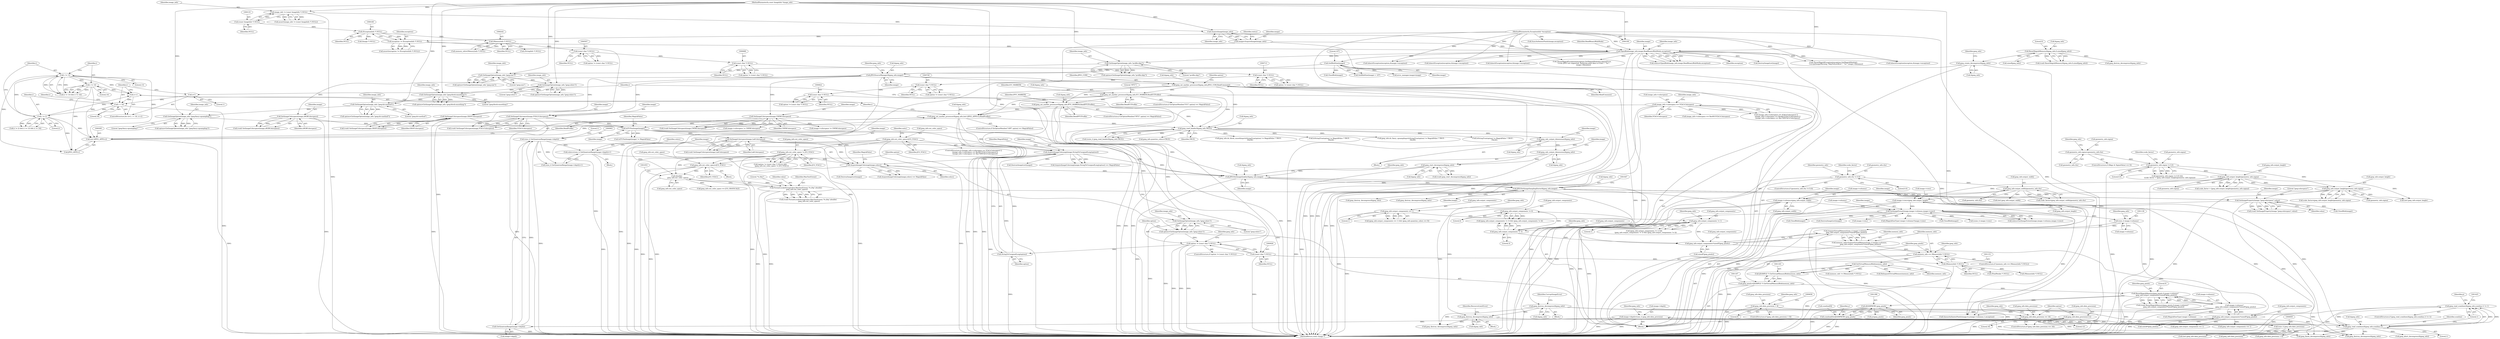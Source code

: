 digraph "0_ImageMagick_1737ac82b335e53376382c07b9a500d73dd2aa11@API" {
"1001416" [label="(Call,jpeg_read_scanlines(&jpeg_info,scanline,1) != 1)"];
"1001417" [label="(Call,jpeg_read_scanlines(&jpeg_info,scanline,1))"];
"1001154" [label="(Call,jpeg_destroy_decompress(&jpeg_info))"];
"1001126" [label="(Call,jpeg_destroy_decompress(&jpeg_info))"];
"1001042" [label="(Call,JPEGSetImageSamplingFactor(&jpeg_info,image))"];
"1001038" [label="(Call,JPEGSetImageQuality(&jpeg_info,image))"];
"1000837" [label="(Call,jpeg_start_decompress(&jpeg_info))"];
"1000609" [label="(Call,jpeg_calc_output_dimensions(&jpeg_info))"];
"1000537" [label="(Call,jpeg_calc_output_dimensions(&jpeg_info))"];
"1000394" [label="(Call,jpeg_read_header(&jpeg_info,TRUE))"];
"1000338" [label="(Call,jpeg_set_marker_processor(&jpeg_info,ICC_MARKER,ReadICCProfile))"];
"1000322" [label="(Call,jpeg_set_marker_processor(&jpeg_info,JPEG_COM,ReadComment))"];
"1000318" [label="(Call,JPEGSourceManager(&jpeg_info,image))"];
"1000315" [label="(Call,jpeg_create_decompress(&jpeg_info))"];
"1000216" [label="(Call,ResetMagickMemory(&jpeg_info,0,sizeof(jpeg_info)))"];
"1000200" [label="(Call,GetBlobSize(image))"];
"1000180" [label="(Call,OpenBlob(image_info,image,ReadBinaryBlobMode,exception))"];
"1000176" [label="(Call,AcquireImage(image_info))"];
"1000130" [label="(Call,image_info != (const ImageInfo *) NULL)"];
"1000109" [label="(MethodParameterIn,const ImageInfo *image_info)"];
"1000132" [label="(Call,(const ImageInfo *) NULL)"];
"1000174" [label="(Call,image=AcquireImage(image_info))"];
"1000157" [label="(Call,exception != (ExceptionInfo *) NULL)"];
"1000110" [label="(MethodParameterIn,ExceptionInfo *exception)"];
"1000159" [label="(Call,(ExceptionInfo *) NULL)"];
"1000349" [label="(Call,jpeg_set_marker_processor(&jpeg_info,IPTC_MARKER,ReadIPTCProfile))"];
"1000381" [label="(Call,jpeg_set_marker_processor(&jpeg_info,(int) (JPEG_APP0+i),ReadProfile))"];
"1000384" [label="(Call,(int) (JPEG_APP0+i))"];
"1000369" [label="(Call,i != 13)"];
"1000365" [label="(Call,i != 2)"];
"1000358" [label="(Call,i < 16)"];
"1000355" [label="(Call,i=1)"];
"1000361" [label="(Call,i++)"];
"1000372" [label="(Call,i != 14)"];
"1000971" [label="(Call,AcquireImageColormap(image,colors))"];
"1000903" [label="(Call,IsITUFaxImage(image))"];
"1000873" [label="(Call,SetImageColorspace(image,sRGBColorspace))"];
"1000889" [label="(Call,SetImageColorspace(image,YCbCrColorspace))"];
"1000400" [label="(Call,image_info->colorspace == YCbCrColorspace)"];
"1000897" [label="(Call,SetImageColorspace(image,CMYKColorspace))"];
"1000881" [label="(Call,SetImageColorspace(image,GRAYColorspace))"];
"1000909" [label="(Call,SetImageColorspace(image,LabColorspace))"];
"1000930" [label="(Call,AcquireImageColormap(image,StringToUnsignedLong(option)))"];
"1000932" [label="(Call,StringToUnsignedLong(option))"];
"1000923" [label="(Call,option != (const char *) NULL)"];
"1000917" [label="(Call,option=GetImageOption(image_info,\"jpeg:colors\"))"];
"1000919" [label="(Call,GetImageOption(image_info,\"jpeg:colors\"))"];
"1000815" [label="(Call,GetImageOption(image_info,\"jpeg:fancy-upsampling\"))"];
"1000733" [label="(Call,GetImageOption(image_info,\"jpeg:dct-method\"))"];
"1000706" [label="(Call,GetImageOption(image_info,\"jpeg:block-smoothing\"))"];
"1000681" [label="(Call,GetImageOption(image_info,\"jpeg:colors\"))"];
"1000499" [label="(Call,GetImageOption(image_info,\"jpeg:size\"))"];
"1000329" [label="(Call,GetImageOption(image_info,\"profile:skip\"))"];
"1000925" [label="(Call,(const char *) NULL)"];
"1000821" [label="(Call,(const char *) NULL)"];
"1000739" [label="(Call,(const char *) NULL)"];
"1000712" [label="(Call,(const char *) NULL)"];
"1000687" [label="(Call,(const char *) NULL)"];
"1000506" [label="(Call,(const char *) NULL)"];
"1000241" [label="(Call,(MemoryInfo *) NULL)"];
"1000959" [label="(Call,colors=(size_t) GetQuantumRange(image->depth)+1)"];
"1000962" [label="(Call,(size_t) GetQuantumRange(image->depth))"];
"1000964" [label="(Call,GetQuantumRange(image->depth))"];
"1000854" [label="(Call,image->depth=(size_t) jpeg_info.data_precision)"];
"1000858" [label="(Call,(size_t) jpeg_info.data_precision)"];
"1000674" [label="(Call,jpeg_info.data_precision=12)"];
"1000669" [label="(Call,jpeg_info.data_precision == 16)"];
"1000652" [label="(Call,jpeg_info.data_precision > 8)"];
"1001391" [label="(Call,scanline[0]=(JSAMPROW) jpeg_pixels)"];
"1001395" [label="(Call,(JSAMPROW) jpeg_pixels)"];
"1001168" [label="(Call,ResetMagickMemory(jpeg_pixels,0,image->columns* \n    jpeg_info.output_components*sizeof(*jpeg_pixels)))"];
"1001160" [label="(Call,jpeg_pixels=(JSAMPLE *) GetVirtualMemoryBlob(memory_info))"];
"1001162" [label="(Call,(JSAMPLE *) GetVirtualMemoryBlob(memory_info))"];
"1001164" [label="(Call,GetVirtualMemoryBlob(memory_info))"];
"1001148" [label="(Call,memory_info == (MemoryInfo *) NULL)"];
"1001132" [label="(Call,memory_info=AcquireVirtualMemory((size_t) image->columns,\n    jpeg_info.output_components*sizeof(*jpeg_pixels)))"];
"1001134" [label="(Call,AcquireVirtualMemory((size_t) image->columns,\n    jpeg_info.output_components*sizeof(*jpeg_pixels)))"];
"1001135" [label="(Call,(size_t) image->columns)"];
"1001082" [label="(Call,SetImageExtent(image,image->columns,image->rows))"];
"1001059" [label="(Call,SetImageProperty(image,\"jpeg:colorspace\",value))"];
"1001048" [label="(Call,FormatLocaleString(value,MaxTextExtent,\"%.20g\",(double)\n    jpeg_info.out_color_space))"];
"1001052" [label="(Call,(double)\n    jpeg_info.out_color_space)"];
"1000416" [label="(Call,jpeg_info.out_color_space=JCS_YCbCr)"];
"1000509" [label="(Call,jpeg_info.out_color_space != JCS_YCbCr)"];
"1000912" [label="(Call,jpeg_info.out_color_space=JCS_YCbCr)"];
"1000840" [label="(Call,image->columns=jpeg_info.output_width)"];
"1000565" [label="(Call,jpeg_info.output_width/geometry_info.rho)"];
"1000558" [label="(Call,geometry_info.rho != 0.0)"];
"1000847" [label="(Call,image->rows=jpeg_info.output_height)"];
"1000590" [label="(Call,jpeg_info.output_height/geometry_info.sigma)"];
"1000581" [label="(Call,jpeg_info.output_height/geometry_info.sigma)"];
"1000574" [label="(Call,geometry_info.sigma != 0.0)"];
"1000530" [label="(Call,geometry_info.sigma=geometry_info.rho)"];
"1001140" [label="(Call,jpeg_info.output_components*sizeof(*jpeg_pixels))"];
"1001120" [label="(Call,jpeg_info.output_components != 4)"];
"1001115" [label="(Call,jpeg_info.output_components != 3)"];
"1001109" [label="(Call,jpeg_info.output_components != 1)"];
"1000947" [label="(Call,jpeg_info.output_components == 1)"];
"1001150" [label="(Call,(MemoryInfo *) NULL)"];
"1001171" [label="(Call,image->columns* \n    jpeg_info.output_components*sizeof(*jpeg_pixels))"];
"1001175" [label="(Call,jpeg_info.output_components*sizeof(*jpeg_pixels))"];
"1000919" [label="(Call,GetImageOption(image_info,\"jpeg:colors\"))"];
"1000257" [label="(Call,jpeg_destroy_decompress(&jpeg_info))"];
"1000422" [label="(Identifier,units)"];
"1000610" [label="(Call,&jpeg_info)"];
"1000373" [label="(Identifier,i)"];
"1001144" [label="(Call,sizeof(*jpeg_pixels))"];
"1001130" [label="(Identifier,CorruptImageError)"];
"1001120" [label="(Call,jpeg_info.output_components != 4)"];
"1001436" [label="(Call,p=jpeg_pixels)"];
"1000219" [label="(Literal,0)"];
"1000858" [label="(Call,(size_t) jpeg_info.data_precision)"];
"1000404" [label="(Identifier,YCbCrColorspace)"];
"1000905" [label="(Identifier,MagickFalse)"];
"1001175" [label="(Call,jpeg_info.output_components*sizeof(*jpeg_pixels))"];
"1000873" [label="(Call,SetImageColorspace(image,sRGBColorspace))"];
"1000328" [label="(Identifier,option)"];
"1000887" [label="(Call,(void) SetImageColorspace(image,YCbCrColorspace))"];
"1001095" [label="(Call,jpeg_destroy_decompress(&jpeg_info))"];
"1001426" [label="(Call,ThrowMagickException(exception,GetMagickModule(),\n          CorruptImageWarning,\"SkipToSyncByte\",\"`%s'\",image->filename))"];
"1001057" [label="(Call,(void) SetImageProperty(image,\"jpeg:colorspace\",value))"];
"1001133" [label="(Identifier,memory_info)"];
"1000325" [label="(Identifier,JPEG_COM)"];
"1000734" [label="(Identifier,image_info)"];
"1000321" [label="(Identifier,image)"];
"1000923" [label="(Call,option != (const char *) NULL)"];
"1000971" [label="(Call,AcquireImageColormap(image,colors))"];
"1000401" [label="(Call,image_info->colorspace)"];
"1001179" [label="(Call,sizeof(*jpeg_pixels))"];
"1000371" [label="(Literal,13)"];
"1000331" [label="(Literal,\"profile:skip\")"];
"1000816" [label="(Identifier,image_info)"];
"1000200" [label="(Call,GetBlobSize(image))"];
"1000375" [label="(ControlStructure,if (IsOptionMember(\"APP\",option) == MagickFalse))"];
"1000707" [label="(Identifier,image_info)"];
"1000917" [label="(Call,option=GetImageOption(image_info,\"jpeg:colors\"))"];
"1000925" [label="(Call,(const char *) NULL)"];
"1001892" [label="(Call,CloseBlob(image))"];
"1001391" [label="(Call,scanline[0]=(JSAMPROW) jpeg_pixels)"];
"1000361" [label="(Call,i++)"];
"1000910" [label="(Identifier,image)"];
"1000731" [label="(Call,option=GetImageOption(image_info,\"jpeg:dct-method\"))"];
"1000889" [label="(Call,SetImageColorspace(image,YCbCrColorspace))"];
"1001028" [label="(Call,(int) jpeg_info.output_width)"];
"1000497" [label="(Call,option=GetImageOption(image_info,\"jpeg:size\"))"];
"1000973" [label="(Identifier,colors)"];
"1000330" [label="(Identifier,image_info)"];
"1001191" [label="(Call,memory_info != (MemoryInfo *) NULL)"];
"1000710" [label="(Call,option != (const char *) NULL)"];
"1000130" [label="(Call,image_info != (const ImageInfo *) NULL)"];
"1000360" [label="(Literal,16)"];
"1000111" [label="(Block,)"];
"1000110" [label="(MethodParameterIn,ExceptionInfo *exception)"];
"1001150" [label="(Call,(MemoryInfo *) NULL)"];
"1000359" [label="(Identifier,i)"];
"1000875" [label="(Identifier,sRGBColorspace)"];
"1000656" [label="(Literal,8)"];
"1001122" [label="(Identifier,jpeg_info)"];
"1001048" [label="(Call,FormatLocaleString(value,MaxTextExtent,\"%.20g\",(double)\n    jpeg_info.out_color_space))"];
"1000368" [label="(Call,(i != 13) && (i != 14))"];
"1000134" [label="(Identifier,NULL)"];
"1000932" [label="(Call,StringToUnsignedLong(option))"];
"1000420" [label="(Identifier,JCS_YCbCr)"];
"1000815" [label="(Call,GetImageOption(image_info,\"jpeg:fancy-upsampling\"))"];
"1001148" [label="(Call,memory_info == (MemoryInfo *) NULL)"];
"1000158" [label="(Identifier,exception)"];
"1001042" [label="(Call,JPEGSetImageSamplingFactor(&jpeg_info,image))"];
"1000680" [label="(Identifier,option)"];
"1000324" [label="(Identifier,jpeg_info)"];
"1000364" [label="(Call,(i != 2) && (i != 13) && (i != 14))"];
"1000327" [label="(Call,option=GetImageOption(image_info,\"profile:skip\"))"];
"1001084" [label="(Call,image->columns)"];
"1000913" [label="(Call,jpeg_info.out_color_space)"];
"1001141" [label="(Call,jpeg_info.output_components)"];
"1000960" [label="(Identifier,colors)"];
"1001059" [label="(Call,SetImageProperty(image,\"jpeg:colorspace\",value))"];
"1000739" [label="(Call,(const char *) NULL)"];
"1000332" [label="(ControlStructure,if (IsOptionMember(\"ICC\",option) == MagickFalse))"];
"1000504" [label="(Call,option != (const char *) NULL)"];
"1000824" [label="(Call,jpeg_info.do_fancy_upsampling=IsStringTrue(option) != MagickFalse ? TRUE :\n      FALSE)"];
"1000214" [label="(Call,(void) ResetMagickMemory(&jpeg_info,0,sizeof(jpeg_info)))"];
"1000951" [label="(Literal,1)"];
"1001039" [label="(Call,&jpeg_info)"];
"1000676" [label="(Identifier,jpeg_info)"];
"1001482" [label="(Call,jpeg_info.output_components == 1)"];
"1000566" [label="(Call,jpeg_info.output_width)"];
"1000668" [label="(ControlStructure,if (jpeg_info.data_precision == 16))"];
"1001044" [label="(Identifier,jpeg_info)"];
"1001149" [label="(Identifier,memory_info)"];
"1000534" [label="(Call,geometry_info.rho)"];
"1001669" [label="(Call,jpeg_info.output_components == 1)"];
"1000687" [label="(Call,(const char *) NULL)"];
"1000594" [label="(Call,geometry_info.sigma)"];
"1000564" [label="(Identifier,scale_factor)"];
"1000326" [label="(Identifier,ReadComment)"];
"1000714" [label="(Identifier,NULL)"];
"1000530" [label="(Call,geometry_info.sigma=geometry_info.rho)"];
"1001418" [label="(Call,&jpeg_info)"];
"1000381" [label="(Call,jpeg_set_marker_processor(&jpeg_info,(int) (JPEG_APP0+i),ReadProfile))"];
"1001137" [label="(Call,image->columns)"];
"1000855" [label="(Call,image->depth)"];
"1001453" [label="(Call,(PixelPacket *) NULL)"];
"1001161" [label="(Identifier,jpeg_pixels)"];
"1001437" [label="(Identifier,p)"];
"1000904" [label="(Identifier,image)"];
"1000976" [label="(Call,InheritException(exception,&image->exception))"];
"1000578" [label="(Literal,0.0)"];
"1000946" [label="(Call,(jpeg_info.output_components == 1) && (jpeg_info.quantize_colors == 0))"];
"1000537" [label="(Call,jpeg_calc_output_dimensions(&jpeg_info))"];
"1000395" [label="(Call,&jpeg_info)"];
"1001046" [label="(Call,(void) FormatLocaleString(value,MaxTextExtent,\"%.20g\",(double)\n    jpeg_info.out_color_space))"];
"1000685" [label="(Call,option != (const char *) NULL)"];
"1001245" [label="(Call,jpeg_info.out_color_space == JCS_GRAYSCALE)"];
"1000983" [label="(Call,DestroyImageList(image))"];
"1000503" [label="(Call,(option != (const char *) NULL) &&\n      (jpeg_info.out_color_space != JCS_YCbCr))"];
"1000319" [label="(Call,&jpeg_info)"];
"1000177" [label="(Identifier,image_info)"];
"1000911" [label="(Identifier,LabColorspace)"];
"1000513" [label="(Identifier,JCS_YCbCr)"];
"1001105" [label="(Call,DestroyImageList(image))"];
"1000653" [label="(Call,jpeg_info.data_precision)"];
"1000837" [label="(Call,jpeg_start_decompress(&jpeg_info))"];
"1001060" [label="(Identifier,image)"];
"1000161" [label="(Identifier,NULL)"];
"1000406" [label="(Call,image_info->colorspace == Rec601YCbCrColorspace)"];
"1000216" [label="(Call,ResetMagickMemory(&jpeg_info,0,sizeof(jpeg_info)))"];
"1000575" [label="(Call,geometry_info.sigma)"];
"1000918" [label="(Identifier,option)"];
"1000848" [label="(Call,image->rows)"];
"1001087" [label="(Call,image->rows)"];
"1001051" [label="(Literal,\"%.20g\")"];
"1001397" [label="(Identifier,jpeg_pixels)"];
"1001462" [label="(Call,jpeg_info.data_precision > 8)"];
"1000400" [label="(Call,image_info->colorspace == YCbCrColorspace)"];
"1000365" [label="(Call,i != 2)"];
"1000682" [label="(Identifier,image_info)"];
"1001134" [label="(Call,AcquireVirtualMemory((size_t) image->columns,\n    jpeg_info.output_components*sizeof(*jpeg_pixels)))"];
"1000558" [label="(Call,geometry_info.rho != 0.0)"];
"1000854" [label="(Call,image->depth=(size_t) jpeg_info.data_precision)"];
"1000835" [label="(Call,(void) jpeg_start_decompress(&jpeg_info))"];
"1000849" [label="(Identifier,image)"];
"1001897" [label="(MethodReturn,static Image *)"];
"1001888" [label="(Call,RelinquishVirtualMemory(memory_info))"];
"1001147" [label="(ControlStructure,if (memory_info == (MemoryInfo *) NULL))"];
"1001114" [label="(Call,(jpeg_info.output_components != 3) && (jpeg_info.output_components != 4))"];
"1001193" [label="(Call,(MemoryInfo *) NULL)"];
"1001209" [label="(Call,(MagickSizeType) image->columns*image->rows)"];
"1001152" [label="(Identifier,NULL)"];
"1001117" [label="(Identifier,jpeg_info)"];
"1000949" [label="(Identifier,jpeg_info)"];
"1000574" [label="(Call,geometry_info.sigma != 0.0)"];
"1000538" [label="(Call,&jpeg_info)"];
"1000902" [label="(Call,IsITUFaxImage(image) != MagickFalse)"];
"1001210" [label="(Call,(MagickSizeType) image->columns)"];
"1000183" [label="(Identifier,ReadBinaryBlobMode)"];
"1000131" [label="(Identifier,image_info)"];
"1000841" [label="(Call,image->columns)"];
"1000931" [label="(Identifier,image)"];
"1001205" [label="(Call,CloseBlob(image))"];
"1000329" [label="(Call,GetImageOption(image_info,\"profile:skip\"))"];
"1001041" [label="(Identifier,image)"];
"1001857" [label="(Call,jpeg_abort_decompress(&jpeg_info))"];
"1000174" [label="(Call,image=AcquireImage(image_info))"];
"1000524" [label="(ControlStructure,if ((flags & SigmaValue) == 0))"];
"1000342" [label="(Identifier,ReadICCProfile)"];
"1000569" [label="(Call,geometry_info.rho)"];
"1000972" [label="(Identifier,image)"];
"1000881" [label="(Call,SetImageColorspace(image,GRAYColorspace))"];
"1001880" [label="(Call,jpeg_finish_decompress(&jpeg_info))"];
"1000559" [label="(Call,geometry_info.rho)"];
"1000903" [label="(Call,IsITUFaxImage(image))"];
"1000500" [label="(Identifier,image_info)"];
"1001169" [label="(Identifier,jpeg_pixels)"];
"1000970" [label="(Call,AcquireImageColormap(image,colors) == MagickFalse)"];
"1000871" [label="(Call,(void) SetImageColorspace(image,sRGBColorspace))"];
"1000353" [label="(Identifier,ReadIPTCProfile)"];
"1000508" [label="(Identifier,NULL)"];
"1000506" [label="(Call,(const char *) NULL)"];
"1000322" [label="(Call,jpeg_set_marker_processor(&jpeg_info,JPEG_COM,ReadComment))"];
"1001043" [label="(Call,&jpeg_info)"];
"1000350" [label="(Call,&jpeg_info)"];
"1000921" [label="(Literal,\"jpeg:colors\")"];
"1001082" [label="(Call,SetImageExtent(image,image->columns,image->rows))"];
"1000399" [label="(Call,(image_info->colorspace == YCbCrColorspace) ||\n      (image_info->colorspace == Rec601YCbCrColorspace) ||\n      (image_info->colorspace == Rec709YCbCrColorspace))"];
"1000957" [label="(Block,)"];
"1000357" [label="(Literal,1)"];
"1001109" [label="(Call,jpeg_info.output_components != 1)"];
"1000615" [label="(Identifier,image)"];
"1000899" [label="(Identifier,CMYKColorspace)"];
"1000182" [label="(Identifier,image)"];
"1000509" [label="(Call,jpeg_info.out_color_space != JCS_YCbCr)"];
"1000943" [label="(Call,DestroyImageList(image))"];
"1000243" [label="(Identifier,NULL)"];
"1000349" [label="(Call,jpeg_set_marker_processor(&jpeg_info,IPTC_MARKER,ReadIPTCProfile))"];
"1000220" [label="(Call,sizeof(jpeg_info))"];
"1000741" [label="(Identifier,NULL)"];
"1000362" [label="(Identifier,i)"];
"1000965" [label="(Call,image->depth)"];
"1001098" [label="(Call,InheritException(exception,&image->exception))"];
"1000386" [label="(Call,JPEG_APP0+i)"];
"1000817" [label="(Literal,\"jpeg:fancy-upsampling\")"];
"1000156" [label="(Call,assert(exception != (ExceptionInfo *) NULL))"];
"1000591" [label="(Call,jpeg_info.output_height)"];
"1000265" [label="(Call,(StringInfo *) NULL)"];
"1000514" [label="(Block,)"];
"1000241" [label="(Call,(MemoryInfo *) NULL)"];
"1000195" [label="(Call,(Image *) NULL)"];
"1000585" [label="(Call,geometry_info.sigma)"];
"1000510" [label="(Call,jpeg_info.out_color_space)"];
"1000924" [label="(Identifier,option)"];
"1001420" [label="(Identifier,scanline)"];
"1001140" [label="(Call,jpeg_info.output_components*sizeof(*jpeg_pixels))"];
"1000897" [label="(Call,SetImageColorspace(image,CMYKColorspace))"];
"1000683" [label="(Literal,\"jpeg:colors\")"];
"1001166" [label="(Call,(void) ResetMagickMemory(jpeg_pixels,0,image->columns* \n    jpeg_info.output_components*sizeof(*jpeg_pixels)))"];
"1001421" [label="(Literal,1)"];
"1000323" [label="(Call,&jpeg_info)"];
"1001113" [label="(Literal,1)"];
"1000719" [label="(Call,IsStringTrue(option) != MagickFalse ? TRUE :\n      FALSE)"];
"1000712" [label="(Call,(const char *) NULL)"];
"1001135" [label="(Call,(size_t) image->columns)"];
"1000542" [label="(Identifier,image)"];
"1001052" [label="(Call,(double)\n    jpeg_info.out_color_space)"];
"1001049" [label="(Identifier,value)"];
"1000964" [label="(Call,GetQuantumRange(image->depth))"];
"1001155" [label="(Call,&jpeg_info)"];
"1000588" [label="(Call,scale_factor=jpeg_info.output_height/geometry_info.sigma)"];
"1000959" [label="(Call,colors=(size_t) GetQuantumRange(image->depth)+1)"];
"1000192" [label="(Call,DestroyImageList(image))"];
"1000343" [label="(ControlStructure,if (IsOptionMember(\"IPTC\",option) == MagickFalse))"];
"1001717" [label="(Call,image->colorspace != CMYKColorspace)"];
"1000175" [label="(Identifier,image)"];
"1001422" [label="(Literal,1)"];
"1001108" [label="(Call,(jpeg_info.output_components != 1) &&\n      (jpeg_info.output_components != 3) && (jpeg_info.output_components != 4))"];
"1000891" [label="(Identifier,YCbCrColorspace)"];
"1001062" [label="(Identifier,value)"];
"1000936" [label="(Call,InheritException(exception,&image->exception))"];
"1000813" [label="(Call,option=GetImageOption(image_info,\"jpeg:fancy-upsampling\"))"];
"1000372" [label="(Call,i != 14)"];
"1000531" [label="(Call,geometry_info.sigma)"];
"1001115" [label="(Call,jpeg_info.output_components != 3)"];
"1000934" [label="(Identifier,MagickFalse)"];
"1000856" [label="(Identifier,image)"];
"1001050" [label="(Identifier,MaxTextExtent)"];
"1001045" [label="(Identifier,image)"];
"1000354" [label="(ControlStructure,for (i=1; i < 16; i++))"];
"1000539" [label="(Identifier,jpeg_info)"];
"1000706" [label="(Call,GetImageOption(image_info,\"jpeg:block-smoothing\"))"];
"1000563" [label="(Call,scale_factor=jpeg_info.output_width/geometry_info.rho)"];
"1001883" [label="(Call,jpeg_destroy_decompress(&jpeg_info))"];
"1000338" [label="(Call,jpeg_set_marker_processor(&jpeg_info,ICC_MARKER,ReadICCProfile))"];
"1001176" [label="(Call,jpeg_info.output_components)"];
"1000358" [label="(Call,i < 16)"];
"1000689" [label="(Identifier,NULL)"];
"1000408" [label="(Identifier,image_info)"];
"1000394" [label="(Call,jpeg_read_header(&jpeg_info,TRUE))"];
"1000865" [label="(Identifier,jpeg_info)"];
"1000912" [label="(Call,jpeg_info.out_color_space=JCS_YCbCr)"];
"1000916" [label="(Identifier,JCS_YCbCr)"];
"1001119" [label="(Literal,3)"];
"1000582" [label="(Call,jpeg_info.output_height)"];
"1000392" [label="(Call,(ssize_t) jpeg_read_header(&jpeg_info,TRUE))"];
"1001164" [label="(Call,GetVirtualMemoryBlob(memory_info))"];
"1001061" [label="(Literal,\"jpeg:colorspace\")"];
"1000278" [label="(Call,CloseBlob(image))"];
"1001126" [label="(Call,jpeg_destroy_decompress(&jpeg_info))"];
"1000674" [label="(Call,jpeg_info.data_precision=12)"];
"1000562" [label="(Literal,0.0)"];
"1000691" [label="(Call,jpeg_info.quantize_colors=TRUE)"];
"1000374" [label="(Literal,14)"];
"1000316" [label="(Call,&jpeg_info)"];
"1000576" [label="(Identifier,geometry_info)"];
"1000416" [label="(Call,jpeg_info.out_color_space=JCS_YCbCr)"];
"1000968" [label="(Literal,1)"];
"1000565" [label="(Call,jpeg_info.output_width/geometry_info.rho)"];
"1001156" [label="(Identifier,jpeg_info)"];
"1001158" [label="(Identifier,ResourceLimitError)"];
"1000879" [label="(Call,(void) SetImageColorspace(image,GRAYColorspace))"];
"1000501" [label="(Literal,\"jpeg:size\")"];
"1001116" [label="(Call,jpeg_info.output_components)"];
"1001154" [label="(Call,jpeg_destroy_decompress(&jpeg_info))"];
"1000159" [label="(Call,(ExceptionInfo *) NULL)"];
"1000895" [label="(Call,(void) SetImageColorspace(image,CMYKColorspace))"];
"1000927" [label="(Identifier,NULL)"];
"1000397" [label="(Identifier,TRUE)"];
"1000580" [label="(Identifier,scale_factor)"];
"1000651" [label="(ControlStructure,if (jpeg_info.data_precision > 8))"];
"1000199" [label="(Call,GetBlobSize(image) < 107)"];
"1001392" [label="(Call,scanline[0])"];
"1001110" [label="(Call,jpeg_info.output_components)"];
"1000366" [label="(Identifier,i)"];
"1000315" [label="(Call,jpeg_create_decompress(&jpeg_info))"];
"1000930" [label="(Call,AcquireImageColormap(image,StringToUnsignedLong(option)))"];
"1000681" [label="(Call,GetImageOption(image_info,\"jpeg:colors\"))"];
"1000652" [label="(Call,jpeg_info.data_precision > 8)"];
"1000671" [label="(Identifier,jpeg_info)"];
"1000609" [label="(Call,jpeg_calc_output_dimensions(&jpeg_info))"];
"1000920" [label="(Identifier,image_info)"];
"1000909" [label="(Call,SetImageColorspace(image,LabColorspace))"];
"1000346" [label="(Literal,\"IPTC\")"];
"1001171" [label="(Call,image->columns* \n    jpeg_info.output_components*sizeof(*jpeg_pixels))"];
"1000217" [label="(Call,&jpeg_info)"];
"1000178" [label="(Call,status=OpenBlob(image_info,image,ReadBinaryBlobMode,exception))"];
"1001416" [label="(Call,jpeg_read_scanlines(&jpeg_info,scanline,1) != 1)"];
"1000573" [label="(Call,(geometry_info.sigma != 0.0) &&\n          (scale_factor > (jpeg_info.output_height/geometry_info.sigma)))"];
"1000678" [label="(Literal,12)"];
"1000948" [label="(Call,jpeg_info.output_components)"];
"1000179" [label="(Identifier,status)"];
"1000176" [label="(Call,AcquireImage(image_info))"];
"1000132" [label="(Call,(const ImageInfo *) NULL)"];
"1000821" [label="(Call,(const char *) NULL)"];
"1000669" [label="(Call,jpeg_info.data_precision == 16)"];
"1000356" [label="(Identifier,i)"];
"1000906" [label="(Block,)"];
"1000675" [label="(Call,jpeg_info.data_precision)"];
"1000581" [label="(Call,jpeg_info.output_height/geometry_info.sigma)"];
"1000352" [label="(Identifier,IPTC_MARKER)"];
"1001404" [label="(Call,(ssize_t) image->rows)"];
"1000922" [label="(ControlStructure,if (option != (const char *) NULL))"];
"1000819" [label="(Call,option != (const char *) NULL)"];
"1000929" [label="(Call,AcquireImageColormap(image,StringToUnsignedLong(option)) == MagickFalse)"];
"1001124" [label="(Literal,4)"];
"1001170" [label="(Literal,0)"];
"1001142" [label="(Identifier,jpeg_info)"];
"1000367" [label="(Literal,2)"];
"1000947" [label="(Call,jpeg_info.output_components == 1)"];
"1001160" [label="(Call,jpeg_pixels=(JSAMPLE *) GetVirtualMemoryBlob(memory_info))"];
"1000962" [label="(Call,(size_t) GetQuantumRange(image->depth))"];
"1000398" [label="(ControlStructure,if ((image_info->colorspace == YCbCrColorspace) ||\n      (image_info->colorspace == Rec601YCbCrColorspace) ||\n      (image_info->colorspace == Rec709YCbCrColorspace)))"];
"1000890" [label="(Identifier,image)"];
"1000109" [label="(MethodParameterIn,const ImageInfo *image_info)"];
"1001125" [label="(Block,)"];
"1000883" [label="(Identifier,GRAYColorspace)"];
"1001400" [label="(Identifier,y)"];
"1001168" [label="(Call,ResetMagickMemory(jpeg_pixels,0,image->columns* \n    jpeg_info.output_components*sizeof(*jpeg_pixels)))"];
"1000557" [label="(ControlStructure,if (geometry_info.rho != 0.0))"];
"1000341" [label="(Identifier,ICC_MARKER)"];
"1000847" [label="(Call,image->rows=jpeg_info.output_height)"];
"1001172" [label="(Call,image->columns)"];
"1000244" [label="(Call,error_manager.image=image)"];
"1000933" [label="(Identifier,option)"];
"1001417" [label="(Call,jpeg_read_scanlines(&jpeg_info,scanline,1))"];
"1000670" [label="(Call,jpeg_info.data_precision)"];
"1000318" [label="(Call,JPEGSourceManager(&jpeg_info,image))"];
"1000370" [label="(Identifier,i)"];
"1001080" [label="(Call,status=SetImageExtent(image,image->columns,image->rows))"];
"1000874" [label="(Identifier,image)"];
"1000961" [label="(Call,(size_t) GetQuantumRange(image->depth)+1)"];
"1001165" [label="(Identifier,memory_info)"];
"1000737" [label="(Call,option != (const char *) NULL)"];
"1001033" [label="(Call,(int) jpeg_info.output_height)"];
"1000157" [label="(Call,exception != (ExceptionInfo *) NULL)"];
"1000840" [label="(Call,image->columns=jpeg_info.output_width)"];
"1001395" [label="(Call,(JSAMPROW) jpeg_pixels)"];
"1000733" [label="(Call,GetImageOption(image_info,\"jpeg:dct-method\"))"];
"1001083" [label="(Identifier,image)"];
"1001075" [label="(Call,CloseBlob(image))"];
"1000320" [label="(Identifier,jpeg_info)"];
"1000860" [label="(Call,jpeg_info.data_precision)"];
"1000679" [label="(Call,option=GetImageOption(image_info,\"jpeg:colors\"))"];
"1001536" [label="(Call,image->colorspace != CMYKColorspace)"];
"1000704" [label="(Call,option=GetImageOption(image_info,\"jpeg:block-smoothing\"))"];
"1000715" [label="(Call,jpeg_info.do_block_smoothing=IsStringTrue(option) != MagickFalse ? TRUE :\n      FALSE)"];
"1000974" [label="(Identifier,MagickFalse)"];
"1001054" [label="(Call,jpeg_info.out_color_space)"];
"1001153" [label="(Block,)"];
"1001127" [label="(Call,&jpeg_info)"];
"1000417" [label="(Call,jpeg_info.out_color_space)"];
"1000838" [label="(Call,&jpeg_info)"];
"1000708" [label="(Literal,\"jpeg:block-smoothing\")"];
"1000389" [label="(Identifier,ReadProfile)"];
"1001038" [label="(Call,JPEGSetImageQuality(&jpeg_info,image))"];
"1000384" [label="(Call,(int) (JPEG_APP0+i))"];
"1000579" [label="(Call,scale_factor > (jpeg_info.output_height/geometry_info.sigma))"];
"1001836" [label="(Call,SyncAuthenticPixels(image,exception))"];
"1000369" [label="(Call,i != 13)"];
"1000382" [label="(Call,&jpeg_info)"];
"1001441" [label="(Call,QueueAuthenticPixels(image,0,y,image->columns,1,exception))"];
"1000355" [label="(Call,i=1)"];
"1001017" [label="(Call,(int) jpeg_info.data_precision)"];
"1000828" [label="(Call,IsStringTrue(option) != MagickFalse ? TRUE :\n      FALSE)"];
"1001132" [label="(Call,memory_info=AcquireVirtualMemory((size_t) image->columns,\n    jpeg_info.output_components*sizeof(*jpeg_pixels)))"];
"1000180" [label="(Call,OpenBlob(image_info,image,ReadBinaryBlobMode,exception))"];
"1000499" [label="(Call,GetImageOption(image_info,\"jpeg:size\"))"];
"1000851" [label="(Call,jpeg_info.output_height)"];
"1000184" [label="(Identifier,exception)"];
"1000898" [label="(Identifier,image)"];
"1000735" [label="(Literal,\"jpeg:dct-method\")"];
"1000298" [label="(Call,InheritException(exception,&image->exception))"];
"1000391" [label="(Identifier,i)"];
"1000954" [label="(Identifier,jpeg_info)"];
"1000129" [label="(Call,assert(image_info != (const ImageInfo *) NULL))"];
"1001200" [label="(Call,jpeg_destroy_decompress(&jpeg_info))"];
"1000907" [label="(Call,(void) SetImageColorspace(image,LabColorspace))"];
"1001162" [label="(Call,(JSAMPLE *) GetVirtualMemoryBlob(memory_info))"];
"1000659" [label="(Call,ThrowMagickException(exception,GetMagickModule(),OptionError,\n      \"12-bit JPEG not supported. Reducing pixel data to 8 bits\",\"`%s'\",\n      image->filename))"];
"1000882" [label="(Identifier,image)"];
"1000202" [label="(Literal,107)"];
"1001415" [label="(ControlStructure,if (jpeg_read_scanlines(&jpeg_info,scanline,1) != 1))"];
"1000201" [label="(Identifier,image)"];
"1000823" [label="(Identifier,NULL)"];
"1000673" [label="(Literal,16)"];
"1000339" [label="(Call,&jpeg_info)"];
"1001121" [label="(Call,jpeg_info.output_components)"];
"1000844" [label="(Call,jpeg_info.output_width)"];
"1001070" [label="(Call,jpeg_destroy_decompress(&jpeg_info))"];
"1000239" [label="(Call,memory_info=(MemoryInfo *) NULL)"];
"1000590" [label="(Call,jpeg_info.output_height/geometry_info.sigma)"];
"1000181" [label="(Identifier,image_info)"];
"1001416" -> "1001415"  [label="AST: "];
"1001416" -> "1001422"  [label="CFG: "];
"1001417" -> "1001416"  [label="AST: "];
"1001422" -> "1001416"  [label="AST: "];
"1001425" -> "1001416"  [label="CFG: "];
"1001437" -> "1001416"  [label="CFG: "];
"1001416" -> "1001897"  [label="DDG: "];
"1001416" -> "1001897"  [label="DDG: "];
"1001417" -> "1001416"  [label="DDG: "];
"1001417" -> "1001416"  [label="DDG: "];
"1001417" -> "1001416"  [label="DDG: "];
"1001417" -> "1001421"  [label="CFG: "];
"1001418" -> "1001417"  [label="AST: "];
"1001420" -> "1001417"  [label="AST: "];
"1001421" -> "1001417"  [label="AST: "];
"1001422" -> "1001417"  [label="CFG: "];
"1001417" -> "1001897"  [label="DDG: "];
"1001154" -> "1001417"  [label="DDG: "];
"1001126" -> "1001417"  [label="DDG: "];
"1001042" -> "1001417"  [label="DDG: "];
"1001391" -> "1001417"  [label="DDG: "];
"1001417" -> "1001857"  [label="DDG: "];
"1001417" -> "1001880"  [label="DDG: "];
"1001417" -> "1001883"  [label="DDG: "];
"1001154" -> "1001153"  [label="AST: "];
"1001154" -> "1001155"  [label="CFG: "];
"1001155" -> "1001154"  [label="AST: "];
"1001158" -> "1001154"  [label="CFG: "];
"1001126" -> "1001154"  [label="DDG: "];
"1001042" -> "1001154"  [label="DDG: "];
"1001154" -> "1001200"  [label="DDG: "];
"1001154" -> "1001880"  [label="DDG: "];
"1001154" -> "1001883"  [label="DDG: "];
"1001126" -> "1001125"  [label="AST: "];
"1001126" -> "1001127"  [label="CFG: "];
"1001127" -> "1001126"  [label="AST: "];
"1001130" -> "1001126"  [label="CFG: "];
"1001042" -> "1001126"  [label="DDG: "];
"1001126" -> "1001200"  [label="DDG: "];
"1001126" -> "1001880"  [label="DDG: "];
"1001126" -> "1001883"  [label="DDG: "];
"1001042" -> "1000111"  [label="AST: "];
"1001042" -> "1001045"  [label="CFG: "];
"1001043" -> "1001042"  [label="AST: "];
"1001045" -> "1001042"  [label="AST: "];
"1001047" -> "1001042"  [label="CFG: "];
"1001042" -> "1001897"  [label="DDG: "];
"1001038" -> "1001042"  [label="DDG: "];
"1001038" -> "1001042"  [label="DDG: "];
"1001042" -> "1001059"  [label="DDG: "];
"1001042" -> "1001070"  [label="DDG: "];
"1001042" -> "1001095"  [label="DDG: "];
"1001042" -> "1001200"  [label="DDG: "];
"1001042" -> "1001880"  [label="DDG: "];
"1001042" -> "1001883"  [label="DDG: "];
"1001038" -> "1000111"  [label="AST: "];
"1001038" -> "1001041"  [label="CFG: "];
"1001039" -> "1001038"  [label="AST: "];
"1001041" -> "1001038"  [label="AST: "];
"1001044" -> "1001038"  [label="CFG: "];
"1001038" -> "1001897"  [label="DDG: "];
"1000837" -> "1001038"  [label="DDG: "];
"1000971" -> "1001038"  [label="DDG: "];
"1000903" -> "1001038"  [label="DDG: "];
"1000909" -> "1001038"  [label="DDG: "];
"1000930" -> "1001038"  [label="DDG: "];
"1000837" -> "1000835"  [label="AST: "];
"1000837" -> "1000838"  [label="CFG: "];
"1000838" -> "1000837"  [label="AST: "];
"1000835" -> "1000837"  [label="CFG: "];
"1000837" -> "1001897"  [label="DDG: "];
"1000837" -> "1000835"  [label="DDG: "];
"1000609" -> "1000837"  [label="DDG: "];
"1000394" -> "1000837"  [label="DDG: "];
"1000609" -> "1000514"  [label="AST: "];
"1000609" -> "1000610"  [label="CFG: "];
"1000610" -> "1000609"  [label="AST: "];
"1000615" -> "1000609"  [label="CFG: "];
"1000609" -> "1001897"  [label="DDG: "];
"1000537" -> "1000609"  [label="DDG: "];
"1000537" -> "1000514"  [label="AST: "];
"1000537" -> "1000538"  [label="CFG: "];
"1000538" -> "1000537"  [label="AST: "];
"1000542" -> "1000537"  [label="CFG: "];
"1000394" -> "1000537"  [label="DDG: "];
"1000394" -> "1000392"  [label="AST: "];
"1000394" -> "1000397"  [label="CFG: "];
"1000395" -> "1000394"  [label="AST: "];
"1000397" -> "1000394"  [label="AST: "];
"1000392" -> "1000394"  [label="CFG: "];
"1000394" -> "1001897"  [label="DDG: "];
"1000394" -> "1000392"  [label="DDG: "];
"1000394" -> "1000392"  [label="DDG: "];
"1000338" -> "1000394"  [label="DDG: "];
"1000349" -> "1000394"  [label="DDG: "];
"1000381" -> "1000394"  [label="DDG: "];
"1000322" -> "1000394"  [label="DDG: "];
"1000394" -> "1000691"  [label="DDG: "];
"1000394" -> "1000715"  [label="DDG: "];
"1000394" -> "1000719"  [label="DDG: "];
"1000394" -> "1000824"  [label="DDG: "];
"1000394" -> "1000828"  [label="DDG: "];
"1000338" -> "1000332"  [label="AST: "];
"1000338" -> "1000342"  [label="CFG: "];
"1000339" -> "1000338"  [label="AST: "];
"1000341" -> "1000338"  [label="AST: "];
"1000342" -> "1000338"  [label="AST: "];
"1000346" -> "1000338"  [label="CFG: "];
"1000338" -> "1001897"  [label="DDG: "];
"1000338" -> "1001897"  [label="DDG: "];
"1000338" -> "1001897"  [label="DDG: "];
"1000322" -> "1000338"  [label="DDG: "];
"1000338" -> "1000349"  [label="DDG: "];
"1000338" -> "1000381"  [label="DDG: "];
"1000322" -> "1000111"  [label="AST: "];
"1000322" -> "1000326"  [label="CFG: "];
"1000323" -> "1000322"  [label="AST: "];
"1000325" -> "1000322"  [label="AST: "];
"1000326" -> "1000322"  [label="AST: "];
"1000328" -> "1000322"  [label="CFG: "];
"1000322" -> "1001897"  [label="DDG: "];
"1000322" -> "1001897"  [label="DDG: "];
"1000322" -> "1001897"  [label="DDG: "];
"1000318" -> "1000322"  [label="DDG: "];
"1000322" -> "1000349"  [label="DDG: "];
"1000322" -> "1000381"  [label="DDG: "];
"1000318" -> "1000111"  [label="AST: "];
"1000318" -> "1000321"  [label="CFG: "];
"1000319" -> "1000318"  [label="AST: "];
"1000321" -> "1000318"  [label="AST: "];
"1000324" -> "1000318"  [label="CFG: "];
"1000318" -> "1001897"  [label="DDG: "];
"1000315" -> "1000318"  [label="DDG: "];
"1000200" -> "1000318"  [label="DDG: "];
"1000318" -> "1000873"  [label="DDG: "];
"1000318" -> "1000881"  [label="DDG: "];
"1000318" -> "1000889"  [label="DDG: "];
"1000318" -> "1000897"  [label="DDG: "];
"1000315" -> "1000111"  [label="AST: "];
"1000315" -> "1000316"  [label="CFG: "];
"1000316" -> "1000315"  [label="AST: "];
"1000320" -> "1000315"  [label="CFG: "];
"1000315" -> "1001897"  [label="DDG: "];
"1000216" -> "1000315"  [label="DDG: "];
"1000216" -> "1000214"  [label="AST: "];
"1000216" -> "1000220"  [label="CFG: "];
"1000217" -> "1000216"  [label="AST: "];
"1000219" -> "1000216"  [label="AST: "];
"1000220" -> "1000216"  [label="AST: "];
"1000214" -> "1000216"  [label="CFG: "];
"1000216" -> "1000214"  [label="DDG: "];
"1000216" -> "1000214"  [label="DDG: "];
"1000216" -> "1000257"  [label="DDG: "];
"1000200" -> "1000199"  [label="AST: "];
"1000200" -> "1000201"  [label="CFG: "];
"1000201" -> "1000200"  [label="AST: "];
"1000202" -> "1000200"  [label="CFG: "];
"1000200" -> "1000199"  [label="DDG: "];
"1000180" -> "1000200"  [label="DDG: "];
"1000200" -> "1000244"  [label="DDG: "];
"1000200" -> "1000278"  [label="DDG: "];
"1000180" -> "1000178"  [label="AST: "];
"1000180" -> "1000184"  [label="CFG: "];
"1000181" -> "1000180"  [label="AST: "];
"1000182" -> "1000180"  [label="AST: "];
"1000183" -> "1000180"  [label="AST: "];
"1000184" -> "1000180"  [label="AST: "];
"1000178" -> "1000180"  [label="CFG: "];
"1000180" -> "1001897"  [label="DDG: "];
"1000180" -> "1001897"  [label="DDG: "];
"1000180" -> "1001897"  [label="DDG: "];
"1000180" -> "1000178"  [label="DDG: "];
"1000180" -> "1000178"  [label="DDG: "];
"1000180" -> "1000178"  [label="DDG: "];
"1000180" -> "1000178"  [label="DDG: "];
"1000176" -> "1000180"  [label="DDG: "];
"1000109" -> "1000180"  [label="DDG: "];
"1000174" -> "1000180"  [label="DDG: "];
"1000157" -> "1000180"  [label="DDG: "];
"1000110" -> "1000180"  [label="DDG: "];
"1000180" -> "1000192"  [label="DDG: "];
"1000180" -> "1000298"  [label="DDG: "];
"1000180" -> "1000329"  [label="DDG: "];
"1000180" -> "1000659"  [label="DDG: "];
"1000180" -> "1000936"  [label="DDG: "];
"1000180" -> "1000976"  [label="DDG: "];
"1000180" -> "1001098"  [label="DDG: "];
"1000180" -> "1001426"  [label="DDG: "];
"1000180" -> "1001441"  [label="DDG: "];
"1000176" -> "1000174"  [label="AST: "];
"1000176" -> "1000177"  [label="CFG: "];
"1000177" -> "1000176"  [label="AST: "];
"1000174" -> "1000176"  [label="CFG: "];
"1000176" -> "1000174"  [label="DDG: "];
"1000130" -> "1000176"  [label="DDG: "];
"1000109" -> "1000176"  [label="DDG: "];
"1000130" -> "1000129"  [label="AST: "];
"1000130" -> "1000132"  [label="CFG: "];
"1000131" -> "1000130"  [label="AST: "];
"1000132" -> "1000130"  [label="AST: "];
"1000129" -> "1000130"  [label="CFG: "];
"1000130" -> "1001897"  [label="DDG: "];
"1000130" -> "1000129"  [label="DDG: "];
"1000130" -> "1000129"  [label="DDG: "];
"1000109" -> "1000130"  [label="DDG: "];
"1000132" -> "1000130"  [label="DDG: "];
"1000109" -> "1000108"  [label="AST: "];
"1000109" -> "1001897"  [label="DDG: "];
"1000109" -> "1000329"  [label="DDG: "];
"1000109" -> "1000499"  [label="DDG: "];
"1000109" -> "1000681"  [label="DDG: "];
"1000109" -> "1000706"  [label="DDG: "];
"1000109" -> "1000733"  [label="DDG: "];
"1000109" -> "1000815"  [label="DDG: "];
"1000109" -> "1000919"  [label="DDG: "];
"1000132" -> "1000134"  [label="CFG: "];
"1000133" -> "1000132"  [label="AST: "];
"1000134" -> "1000132"  [label="AST: "];
"1000132" -> "1000159"  [label="DDG: "];
"1000174" -> "1000111"  [label="AST: "];
"1000175" -> "1000174"  [label="AST: "];
"1000179" -> "1000174"  [label="CFG: "];
"1000174" -> "1001897"  [label="DDG: "];
"1000157" -> "1000156"  [label="AST: "];
"1000157" -> "1000159"  [label="CFG: "];
"1000158" -> "1000157"  [label="AST: "];
"1000159" -> "1000157"  [label="AST: "];
"1000156" -> "1000157"  [label="CFG: "];
"1000157" -> "1001897"  [label="DDG: "];
"1000157" -> "1000156"  [label="DDG: "];
"1000157" -> "1000156"  [label="DDG: "];
"1000110" -> "1000157"  [label="DDG: "];
"1000159" -> "1000157"  [label="DDG: "];
"1000110" -> "1000108"  [label="AST: "];
"1000110" -> "1001897"  [label="DDG: "];
"1000110" -> "1000298"  [label="DDG: "];
"1000110" -> "1000659"  [label="DDG: "];
"1000110" -> "1000936"  [label="DDG: "];
"1000110" -> "1000976"  [label="DDG: "];
"1000110" -> "1001098"  [label="DDG: "];
"1000110" -> "1001426"  [label="DDG: "];
"1000110" -> "1001441"  [label="DDG: "];
"1000110" -> "1001836"  [label="DDG: "];
"1000159" -> "1000161"  [label="CFG: "];
"1000160" -> "1000159"  [label="AST: "];
"1000161" -> "1000159"  [label="AST: "];
"1000159" -> "1000195"  [label="DDG: "];
"1000159" -> "1000241"  [label="DDG: "];
"1000349" -> "1000343"  [label="AST: "];
"1000349" -> "1000353"  [label="CFG: "];
"1000350" -> "1000349"  [label="AST: "];
"1000352" -> "1000349"  [label="AST: "];
"1000353" -> "1000349"  [label="AST: "];
"1000356" -> "1000349"  [label="CFG: "];
"1000349" -> "1001897"  [label="DDG: "];
"1000349" -> "1001897"  [label="DDG: "];
"1000349" -> "1001897"  [label="DDG: "];
"1000349" -> "1000381"  [label="DDG: "];
"1000381" -> "1000375"  [label="AST: "];
"1000381" -> "1000389"  [label="CFG: "];
"1000382" -> "1000381"  [label="AST: "];
"1000384" -> "1000381"  [label="AST: "];
"1000389" -> "1000381"  [label="AST: "];
"1000362" -> "1000381"  [label="CFG: "];
"1000381" -> "1001897"  [label="DDG: "];
"1000381" -> "1001897"  [label="DDG: "];
"1000381" -> "1001897"  [label="DDG: "];
"1000384" -> "1000381"  [label="DDG: "];
"1000384" -> "1000386"  [label="CFG: "];
"1000385" -> "1000384"  [label="AST: "];
"1000386" -> "1000384"  [label="AST: "];
"1000389" -> "1000384"  [label="CFG: "];
"1000384" -> "1001897"  [label="DDG: "];
"1000369" -> "1000384"  [label="DDG: "];
"1000372" -> "1000384"  [label="DDG: "];
"1000365" -> "1000384"  [label="DDG: "];
"1000369" -> "1000368"  [label="AST: "];
"1000369" -> "1000371"  [label="CFG: "];
"1000370" -> "1000369"  [label="AST: "];
"1000371" -> "1000369"  [label="AST: "];
"1000373" -> "1000369"  [label="CFG: "];
"1000368" -> "1000369"  [label="CFG: "];
"1000369" -> "1000361"  [label="DDG: "];
"1000369" -> "1000368"  [label="DDG: "];
"1000369" -> "1000368"  [label="DDG: "];
"1000365" -> "1000369"  [label="DDG: "];
"1000369" -> "1000372"  [label="DDG: "];
"1000369" -> "1000386"  [label="DDG: "];
"1000365" -> "1000364"  [label="AST: "];
"1000365" -> "1000367"  [label="CFG: "];
"1000366" -> "1000365"  [label="AST: "];
"1000367" -> "1000365"  [label="AST: "];
"1000370" -> "1000365"  [label="CFG: "];
"1000364" -> "1000365"  [label="CFG: "];
"1000365" -> "1000361"  [label="DDG: "];
"1000365" -> "1000364"  [label="DDG: "];
"1000365" -> "1000364"  [label="DDG: "];
"1000358" -> "1000365"  [label="DDG: "];
"1000365" -> "1000386"  [label="DDG: "];
"1000358" -> "1000354"  [label="AST: "];
"1000358" -> "1000360"  [label="CFG: "];
"1000359" -> "1000358"  [label="AST: "];
"1000360" -> "1000358"  [label="AST: "];
"1000366" -> "1000358"  [label="CFG: "];
"1000391" -> "1000358"  [label="CFG: "];
"1000358" -> "1001897"  [label="DDG: "];
"1000355" -> "1000358"  [label="DDG: "];
"1000361" -> "1000358"  [label="DDG: "];
"1000355" -> "1000354"  [label="AST: "];
"1000355" -> "1000357"  [label="CFG: "];
"1000356" -> "1000355"  [label="AST: "];
"1000357" -> "1000355"  [label="AST: "];
"1000359" -> "1000355"  [label="CFG: "];
"1000361" -> "1000354"  [label="AST: "];
"1000361" -> "1000362"  [label="CFG: "];
"1000362" -> "1000361"  [label="AST: "];
"1000359" -> "1000361"  [label="CFG: "];
"1000372" -> "1000361"  [label="DDG: "];
"1000372" -> "1000368"  [label="AST: "];
"1000372" -> "1000374"  [label="CFG: "];
"1000373" -> "1000372"  [label="AST: "];
"1000374" -> "1000372"  [label="AST: "];
"1000368" -> "1000372"  [label="CFG: "];
"1000372" -> "1000368"  [label="DDG: "];
"1000372" -> "1000368"  [label="DDG: "];
"1000372" -> "1000386"  [label="DDG: "];
"1000971" -> "1000970"  [label="AST: "];
"1000971" -> "1000973"  [label="CFG: "];
"1000972" -> "1000971"  [label="AST: "];
"1000973" -> "1000971"  [label="AST: "];
"1000974" -> "1000971"  [label="CFG: "];
"1000971" -> "1001897"  [label="DDG: "];
"1000971" -> "1000970"  [label="DDG: "];
"1000971" -> "1000970"  [label="DDG: "];
"1000903" -> "1000971"  [label="DDG: "];
"1000909" -> "1000971"  [label="DDG: "];
"1000930" -> "1000971"  [label="DDG: "];
"1000959" -> "1000971"  [label="DDG: "];
"1000971" -> "1000983"  [label="DDG: "];
"1000903" -> "1000902"  [label="AST: "];
"1000903" -> "1000904"  [label="CFG: "];
"1000904" -> "1000903"  [label="AST: "];
"1000905" -> "1000903"  [label="CFG: "];
"1000903" -> "1000902"  [label="DDG: "];
"1000873" -> "1000903"  [label="DDG: "];
"1000889" -> "1000903"  [label="DDG: "];
"1000897" -> "1000903"  [label="DDG: "];
"1000881" -> "1000903"  [label="DDG: "];
"1000903" -> "1000909"  [label="DDG: "];
"1000903" -> "1000930"  [label="DDG: "];
"1000873" -> "1000871"  [label="AST: "];
"1000873" -> "1000875"  [label="CFG: "];
"1000874" -> "1000873"  [label="AST: "];
"1000875" -> "1000873"  [label="AST: "];
"1000871" -> "1000873"  [label="CFG: "];
"1000873" -> "1001897"  [label="DDG: "];
"1000873" -> "1000871"  [label="DDG: "];
"1000873" -> "1000871"  [label="DDG: "];
"1000889" -> "1000887"  [label="AST: "];
"1000889" -> "1000891"  [label="CFG: "];
"1000890" -> "1000889"  [label="AST: "];
"1000891" -> "1000889"  [label="AST: "];
"1000887" -> "1000889"  [label="CFG: "];
"1000889" -> "1001897"  [label="DDG: "];
"1000889" -> "1000887"  [label="DDG: "];
"1000889" -> "1000887"  [label="DDG: "];
"1000400" -> "1000889"  [label="DDG: "];
"1000400" -> "1000399"  [label="AST: "];
"1000400" -> "1000404"  [label="CFG: "];
"1000401" -> "1000400"  [label="AST: "];
"1000404" -> "1000400"  [label="AST: "];
"1000408" -> "1000400"  [label="CFG: "];
"1000399" -> "1000400"  [label="CFG: "];
"1000400" -> "1001897"  [label="DDG: "];
"1000400" -> "1001897"  [label="DDG: "];
"1000400" -> "1000399"  [label="DDG: "];
"1000400" -> "1000399"  [label="DDG: "];
"1000400" -> "1000406"  [label="DDG: "];
"1000897" -> "1000895"  [label="AST: "];
"1000897" -> "1000899"  [label="CFG: "];
"1000898" -> "1000897"  [label="AST: "];
"1000899" -> "1000897"  [label="AST: "];
"1000895" -> "1000897"  [label="CFG: "];
"1000897" -> "1001897"  [label="DDG: "];
"1000897" -> "1000895"  [label="DDG: "];
"1000897" -> "1000895"  [label="DDG: "];
"1000897" -> "1001536"  [label="DDG: "];
"1000897" -> "1001717"  [label="DDG: "];
"1000881" -> "1000879"  [label="AST: "];
"1000881" -> "1000883"  [label="CFG: "];
"1000882" -> "1000881"  [label="AST: "];
"1000883" -> "1000881"  [label="AST: "];
"1000879" -> "1000881"  [label="CFG: "];
"1000881" -> "1001897"  [label="DDG: "];
"1000881" -> "1000879"  [label="DDG: "];
"1000881" -> "1000879"  [label="DDG: "];
"1000909" -> "1000907"  [label="AST: "];
"1000909" -> "1000911"  [label="CFG: "];
"1000910" -> "1000909"  [label="AST: "];
"1000911" -> "1000909"  [label="AST: "];
"1000907" -> "1000909"  [label="CFG: "];
"1000909" -> "1001897"  [label="DDG: "];
"1000909" -> "1000907"  [label="DDG: "];
"1000909" -> "1000907"  [label="DDG: "];
"1000909" -> "1000930"  [label="DDG: "];
"1000930" -> "1000929"  [label="AST: "];
"1000930" -> "1000932"  [label="CFG: "];
"1000931" -> "1000930"  [label="AST: "];
"1000932" -> "1000930"  [label="AST: "];
"1000934" -> "1000930"  [label="CFG: "];
"1000930" -> "1001897"  [label="DDG: "];
"1000930" -> "1000929"  [label="DDG: "];
"1000930" -> "1000929"  [label="DDG: "];
"1000932" -> "1000930"  [label="DDG: "];
"1000930" -> "1000943"  [label="DDG: "];
"1000932" -> "1000933"  [label="CFG: "];
"1000933" -> "1000932"  [label="AST: "];
"1000932" -> "1001897"  [label="DDG: "];
"1000923" -> "1000932"  [label="DDG: "];
"1000923" -> "1000922"  [label="AST: "];
"1000923" -> "1000925"  [label="CFG: "];
"1000924" -> "1000923"  [label="AST: "];
"1000925" -> "1000923"  [label="AST: "];
"1000931" -> "1000923"  [label="CFG: "];
"1000949" -> "1000923"  [label="CFG: "];
"1000923" -> "1001897"  [label="DDG: "];
"1000923" -> "1001897"  [label="DDG: "];
"1000923" -> "1001897"  [label="DDG: "];
"1000917" -> "1000923"  [label="DDG: "];
"1000925" -> "1000923"  [label="DDG: "];
"1000917" -> "1000111"  [label="AST: "];
"1000917" -> "1000919"  [label="CFG: "];
"1000918" -> "1000917"  [label="AST: "];
"1000919" -> "1000917"  [label="AST: "];
"1000924" -> "1000917"  [label="CFG: "];
"1000917" -> "1001897"  [label="DDG: "];
"1000919" -> "1000917"  [label="DDG: "];
"1000919" -> "1000917"  [label="DDG: "];
"1000919" -> "1000921"  [label="CFG: "];
"1000920" -> "1000919"  [label="AST: "];
"1000921" -> "1000919"  [label="AST: "];
"1000919" -> "1001897"  [label="DDG: "];
"1000815" -> "1000919"  [label="DDG: "];
"1000815" -> "1000813"  [label="AST: "];
"1000815" -> "1000817"  [label="CFG: "];
"1000816" -> "1000815"  [label="AST: "];
"1000817" -> "1000815"  [label="AST: "];
"1000813" -> "1000815"  [label="CFG: "];
"1000815" -> "1000813"  [label="DDG: "];
"1000815" -> "1000813"  [label="DDG: "];
"1000733" -> "1000815"  [label="DDG: "];
"1000733" -> "1000731"  [label="AST: "];
"1000733" -> "1000735"  [label="CFG: "];
"1000734" -> "1000733"  [label="AST: "];
"1000735" -> "1000733"  [label="AST: "];
"1000731" -> "1000733"  [label="CFG: "];
"1000733" -> "1000731"  [label="DDG: "];
"1000733" -> "1000731"  [label="DDG: "];
"1000706" -> "1000733"  [label="DDG: "];
"1000706" -> "1000704"  [label="AST: "];
"1000706" -> "1000708"  [label="CFG: "];
"1000707" -> "1000706"  [label="AST: "];
"1000708" -> "1000706"  [label="AST: "];
"1000704" -> "1000706"  [label="CFG: "];
"1000706" -> "1000704"  [label="DDG: "];
"1000706" -> "1000704"  [label="DDG: "];
"1000681" -> "1000706"  [label="DDG: "];
"1000681" -> "1000679"  [label="AST: "];
"1000681" -> "1000683"  [label="CFG: "];
"1000682" -> "1000681"  [label="AST: "];
"1000683" -> "1000681"  [label="AST: "];
"1000679" -> "1000681"  [label="CFG: "];
"1000681" -> "1000679"  [label="DDG: "];
"1000681" -> "1000679"  [label="DDG: "];
"1000499" -> "1000681"  [label="DDG: "];
"1000499" -> "1000497"  [label="AST: "];
"1000499" -> "1000501"  [label="CFG: "];
"1000500" -> "1000499"  [label="AST: "];
"1000501" -> "1000499"  [label="AST: "];
"1000497" -> "1000499"  [label="CFG: "];
"1000499" -> "1000497"  [label="DDG: "];
"1000499" -> "1000497"  [label="DDG: "];
"1000329" -> "1000499"  [label="DDG: "];
"1000329" -> "1000327"  [label="AST: "];
"1000329" -> "1000331"  [label="CFG: "];
"1000330" -> "1000329"  [label="AST: "];
"1000331" -> "1000329"  [label="AST: "];
"1000327" -> "1000329"  [label="CFG: "];
"1000329" -> "1000327"  [label="DDG: "];
"1000329" -> "1000327"  [label="DDG: "];
"1000925" -> "1000927"  [label="CFG: "];
"1000926" -> "1000925"  [label="AST: "];
"1000927" -> "1000925"  [label="AST: "];
"1000925" -> "1001897"  [label="DDG: "];
"1000821" -> "1000925"  [label="DDG: "];
"1000925" -> "1001150"  [label="DDG: "];
"1000821" -> "1000819"  [label="AST: "];
"1000821" -> "1000823"  [label="CFG: "];
"1000822" -> "1000821"  [label="AST: "];
"1000823" -> "1000821"  [label="AST: "];
"1000819" -> "1000821"  [label="CFG: "];
"1000821" -> "1000819"  [label="DDG: "];
"1000739" -> "1000821"  [label="DDG: "];
"1000739" -> "1000737"  [label="AST: "];
"1000739" -> "1000741"  [label="CFG: "];
"1000740" -> "1000739"  [label="AST: "];
"1000741" -> "1000739"  [label="AST: "];
"1000737" -> "1000739"  [label="CFG: "];
"1000739" -> "1000737"  [label="DDG: "];
"1000712" -> "1000739"  [label="DDG: "];
"1000712" -> "1000710"  [label="AST: "];
"1000712" -> "1000714"  [label="CFG: "];
"1000713" -> "1000712"  [label="AST: "];
"1000714" -> "1000712"  [label="AST: "];
"1000710" -> "1000712"  [label="CFG: "];
"1000712" -> "1000710"  [label="DDG: "];
"1000687" -> "1000712"  [label="DDG: "];
"1000687" -> "1000685"  [label="AST: "];
"1000687" -> "1000689"  [label="CFG: "];
"1000688" -> "1000687"  [label="AST: "];
"1000689" -> "1000687"  [label="AST: "];
"1000685" -> "1000687"  [label="CFG: "];
"1000687" -> "1000685"  [label="DDG: "];
"1000506" -> "1000687"  [label="DDG: "];
"1000506" -> "1000504"  [label="AST: "];
"1000506" -> "1000508"  [label="CFG: "];
"1000507" -> "1000506"  [label="AST: "];
"1000508" -> "1000506"  [label="AST: "];
"1000504" -> "1000506"  [label="CFG: "];
"1000506" -> "1000504"  [label="DDG: "];
"1000241" -> "1000506"  [label="DDG: "];
"1000241" -> "1000239"  [label="AST: "];
"1000241" -> "1000243"  [label="CFG: "];
"1000242" -> "1000241"  [label="AST: "];
"1000243" -> "1000241"  [label="AST: "];
"1000239" -> "1000241"  [label="CFG: "];
"1000241" -> "1000239"  [label="DDG: "];
"1000241" -> "1000265"  [label="DDG: "];
"1000959" -> "1000957"  [label="AST: "];
"1000959" -> "1000961"  [label="CFG: "];
"1000960" -> "1000959"  [label="AST: "];
"1000961" -> "1000959"  [label="AST: "];
"1000972" -> "1000959"  [label="CFG: "];
"1000959" -> "1001897"  [label="DDG: "];
"1000962" -> "1000959"  [label="DDG: "];
"1000962" -> "1000961"  [label="AST: "];
"1000962" -> "1000964"  [label="CFG: "];
"1000963" -> "1000962"  [label="AST: "];
"1000964" -> "1000962"  [label="AST: "];
"1000968" -> "1000962"  [label="CFG: "];
"1000962" -> "1001897"  [label="DDG: "];
"1000962" -> "1000961"  [label="DDG: "];
"1000964" -> "1000962"  [label="DDG: "];
"1000964" -> "1000965"  [label="CFG: "];
"1000965" -> "1000964"  [label="AST: "];
"1000964" -> "1001897"  [label="DDG: "];
"1000854" -> "1000964"  [label="DDG: "];
"1000854" -> "1000111"  [label="AST: "];
"1000854" -> "1000858"  [label="CFG: "];
"1000855" -> "1000854"  [label="AST: "];
"1000858" -> "1000854"  [label="AST: "];
"1000865" -> "1000854"  [label="CFG: "];
"1000854" -> "1001897"  [label="DDG: "];
"1000854" -> "1001897"  [label="DDG: "];
"1000858" -> "1000854"  [label="DDG: "];
"1000858" -> "1000860"  [label="CFG: "];
"1000859" -> "1000858"  [label="AST: "];
"1000860" -> "1000858"  [label="AST: "];
"1000858" -> "1001897"  [label="DDG: "];
"1000674" -> "1000858"  [label="DDG: "];
"1000669" -> "1000858"  [label="DDG: "];
"1000858" -> "1001017"  [label="DDG: "];
"1000858" -> "1001462"  [label="DDG: "];
"1000674" -> "1000668"  [label="AST: "];
"1000674" -> "1000678"  [label="CFG: "];
"1000675" -> "1000674"  [label="AST: "];
"1000678" -> "1000674"  [label="AST: "];
"1000680" -> "1000674"  [label="CFG: "];
"1000669" -> "1000668"  [label="AST: "];
"1000669" -> "1000673"  [label="CFG: "];
"1000670" -> "1000669"  [label="AST: "];
"1000673" -> "1000669"  [label="AST: "];
"1000676" -> "1000669"  [label="CFG: "];
"1000680" -> "1000669"  [label="CFG: "];
"1000669" -> "1001897"  [label="DDG: "];
"1000652" -> "1000669"  [label="DDG: "];
"1000652" -> "1000651"  [label="AST: "];
"1000652" -> "1000656"  [label="CFG: "];
"1000653" -> "1000652"  [label="AST: "];
"1000656" -> "1000652"  [label="AST: "];
"1000658" -> "1000652"  [label="CFG: "];
"1000671" -> "1000652"  [label="CFG: "];
"1000652" -> "1001897"  [label="DDG: "];
"1001391" -> "1000111"  [label="AST: "];
"1001391" -> "1001395"  [label="CFG: "];
"1001392" -> "1001391"  [label="AST: "];
"1001395" -> "1001391"  [label="AST: "];
"1001400" -> "1001391"  [label="CFG: "];
"1001391" -> "1001897"  [label="DDG: "];
"1001391" -> "1001897"  [label="DDG: "];
"1001395" -> "1001391"  [label="DDG: "];
"1001395" -> "1001397"  [label="CFG: "];
"1001396" -> "1001395"  [label="AST: "];
"1001397" -> "1001395"  [label="AST: "];
"1001395" -> "1001897"  [label="DDG: "];
"1001168" -> "1001395"  [label="DDG: "];
"1001395" -> "1001436"  [label="DDG: "];
"1001168" -> "1001166"  [label="AST: "];
"1001168" -> "1001171"  [label="CFG: "];
"1001169" -> "1001168"  [label="AST: "];
"1001170" -> "1001168"  [label="AST: "];
"1001171" -> "1001168"  [label="AST: "];
"1001166" -> "1001168"  [label="CFG: "];
"1001168" -> "1001897"  [label="DDG: "];
"1001168" -> "1001897"  [label="DDG: "];
"1001168" -> "1001166"  [label="DDG: "];
"1001168" -> "1001166"  [label="DDG: "];
"1001168" -> "1001166"  [label="DDG: "];
"1001160" -> "1001168"  [label="DDG: "];
"1001171" -> "1001168"  [label="DDG: "];
"1001171" -> "1001168"  [label="DDG: "];
"1001160" -> "1000111"  [label="AST: "];
"1001160" -> "1001162"  [label="CFG: "];
"1001161" -> "1001160"  [label="AST: "];
"1001162" -> "1001160"  [label="AST: "];
"1001167" -> "1001160"  [label="CFG: "];
"1001160" -> "1001897"  [label="DDG: "];
"1001162" -> "1001160"  [label="DDG: "];
"1001162" -> "1001164"  [label="CFG: "];
"1001163" -> "1001162"  [label="AST: "];
"1001164" -> "1001162"  [label="AST: "];
"1001162" -> "1001897"  [label="DDG: "];
"1001164" -> "1001162"  [label="DDG: "];
"1001164" -> "1001165"  [label="CFG: "];
"1001165" -> "1001164"  [label="AST: "];
"1001148" -> "1001164"  [label="DDG: "];
"1001164" -> "1001191"  [label="DDG: "];
"1001164" -> "1001888"  [label="DDG: "];
"1001148" -> "1001147"  [label="AST: "];
"1001148" -> "1001150"  [label="CFG: "];
"1001149" -> "1001148"  [label="AST: "];
"1001150" -> "1001148"  [label="AST: "];
"1001156" -> "1001148"  [label="CFG: "];
"1001161" -> "1001148"  [label="CFG: "];
"1001148" -> "1001897"  [label="DDG: "];
"1001148" -> "1001897"  [label="DDG: "];
"1001132" -> "1001148"  [label="DDG: "];
"1001150" -> "1001148"  [label="DDG: "];
"1001132" -> "1000111"  [label="AST: "];
"1001132" -> "1001134"  [label="CFG: "];
"1001133" -> "1001132"  [label="AST: "];
"1001134" -> "1001132"  [label="AST: "];
"1001149" -> "1001132"  [label="CFG: "];
"1001132" -> "1001897"  [label="DDG: "];
"1001134" -> "1001132"  [label="DDG: "];
"1001134" -> "1001132"  [label="DDG: "];
"1001134" -> "1001140"  [label="CFG: "];
"1001135" -> "1001134"  [label="AST: "];
"1001140" -> "1001134"  [label="AST: "];
"1001134" -> "1001897"  [label="DDG: "];
"1001135" -> "1001134"  [label="DDG: "];
"1001140" -> "1001134"  [label="DDG: "];
"1001135" -> "1001137"  [label="CFG: "];
"1001136" -> "1001135"  [label="AST: "];
"1001137" -> "1001135"  [label="AST: "];
"1001142" -> "1001135"  [label="CFG: "];
"1001082" -> "1001135"  [label="DDG: "];
"1001135" -> "1001171"  [label="DDG: "];
"1001082" -> "1001080"  [label="AST: "];
"1001082" -> "1001087"  [label="CFG: "];
"1001083" -> "1001082"  [label="AST: "];
"1001084" -> "1001082"  [label="AST: "];
"1001087" -> "1001082"  [label="AST: "];
"1001080" -> "1001082"  [label="CFG: "];
"1001082" -> "1001897"  [label="DDG: "];
"1001082" -> "1001897"  [label="DDG: "];
"1001082" -> "1001080"  [label="DDG: "];
"1001082" -> "1001080"  [label="DDG: "];
"1001082" -> "1001080"  [label="DDG: "];
"1001059" -> "1001082"  [label="DDG: "];
"1000840" -> "1001082"  [label="DDG: "];
"1000847" -> "1001082"  [label="DDG: "];
"1001082" -> "1001105"  [label="DDG: "];
"1001082" -> "1001205"  [label="DDG: "];
"1001082" -> "1001209"  [label="DDG: "];
"1001082" -> "1001404"  [label="DDG: "];
"1001082" -> "1001441"  [label="DDG: "];
"1001082" -> "1001892"  [label="DDG: "];
"1001059" -> "1001057"  [label="AST: "];
"1001059" -> "1001062"  [label="CFG: "];
"1001060" -> "1001059"  [label="AST: "];
"1001061" -> "1001059"  [label="AST: "];
"1001062" -> "1001059"  [label="AST: "];
"1001057" -> "1001059"  [label="CFG: "];
"1001059" -> "1001897"  [label="DDG: "];
"1001059" -> "1001057"  [label="DDG: "];
"1001059" -> "1001057"  [label="DDG: "];
"1001059" -> "1001057"  [label="DDG: "];
"1001048" -> "1001059"  [label="DDG: "];
"1001059" -> "1001075"  [label="DDG: "];
"1001048" -> "1001046"  [label="AST: "];
"1001048" -> "1001052"  [label="CFG: "];
"1001049" -> "1001048"  [label="AST: "];
"1001050" -> "1001048"  [label="AST: "];
"1001051" -> "1001048"  [label="AST: "];
"1001052" -> "1001048"  [label="AST: "];
"1001046" -> "1001048"  [label="CFG: "];
"1001048" -> "1001897"  [label="DDG: "];
"1001048" -> "1001897"  [label="DDG: "];
"1001048" -> "1001046"  [label="DDG: "];
"1001048" -> "1001046"  [label="DDG: "];
"1001048" -> "1001046"  [label="DDG: "];
"1001048" -> "1001046"  [label="DDG: "];
"1001052" -> "1001048"  [label="DDG: "];
"1001052" -> "1001054"  [label="CFG: "];
"1001053" -> "1001052"  [label="AST: "];
"1001054" -> "1001052"  [label="AST: "];
"1001052" -> "1001897"  [label="DDG: "];
"1000416" -> "1001052"  [label="DDG: "];
"1000509" -> "1001052"  [label="DDG: "];
"1000912" -> "1001052"  [label="DDG: "];
"1001052" -> "1001245"  [label="DDG: "];
"1000416" -> "1000398"  [label="AST: "];
"1000416" -> "1000420"  [label="CFG: "];
"1000417" -> "1000416"  [label="AST: "];
"1000420" -> "1000416"  [label="AST: "];
"1000422" -> "1000416"  [label="CFG: "];
"1000416" -> "1001897"  [label="DDG: "];
"1000416" -> "1001897"  [label="DDG: "];
"1000416" -> "1000509"  [label="DDG: "];
"1000509" -> "1000503"  [label="AST: "];
"1000509" -> "1000513"  [label="CFG: "];
"1000510" -> "1000509"  [label="AST: "];
"1000513" -> "1000509"  [label="AST: "];
"1000503" -> "1000509"  [label="CFG: "];
"1000509" -> "1001897"  [label="DDG: "];
"1000509" -> "1001897"  [label="DDG: "];
"1000509" -> "1000503"  [label="DDG: "];
"1000509" -> "1000503"  [label="DDG: "];
"1000509" -> "1000912"  [label="DDG: "];
"1000912" -> "1000906"  [label="AST: "];
"1000912" -> "1000916"  [label="CFG: "];
"1000913" -> "1000912"  [label="AST: "];
"1000916" -> "1000912"  [label="AST: "];
"1000918" -> "1000912"  [label="CFG: "];
"1000912" -> "1001897"  [label="DDG: "];
"1000912" -> "1001897"  [label="DDG: "];
"1000840" -> "1000111"  [label="AST: "];
"1000840" -> "1000844"  [label="CFG: "];
"1000841" -> "1000840"  [label="AST: "];
"1000844" -> "1000840"  [label="AST: "];
"1000849" -> "1000840"  [label="CFG: "];
"1000840" -> "1001897"  [label="DDG: "];
"1000840" -> "1001897"  [label="DDG: "];
"1000565" -> "1000840"  [label="DDG: "];
"1000565" -> "1000563"  [label="AST: "];
"1000565" -> "1000569"  [label="CFG: "];
"1000566" -> "1000565"  [label="AST: "];
"1000569" -> "1000565"  [label="AST: "];
"1000563" -> "1000565"  [label="CFG: "];
"1000565" -> "1001897"  [label="DDG: "];
"1000565" -> "1000563"  [label="DDG: "];
"1000565" -> "1000563"  [label="DDG: "];
"1000558" -> "1000565"  [label="DDG: "];
"1000565" -> "1001028"  [label="DDG: "];
"1000558" -> "1000557"  [label="AST: "];
"1000558" -> "1000562"  [label="CFG: "];
"1000559" -> "1000558"  [label="AST: "];
"1000562" -> "1000558"  [label="AST: "];
"1000564" -> "1000558"  [label="CFG: "];
"1000576" -> "1000558"  [label="CFG: "];
"1000558" -> "1001897"  [label="DDG: "];
"1000558" -> "1001897"  [label="DDG: "];
"1000847" -> "1000111"  [label="AST: "];
"1000847" -> "1000851"  [label="CFG: "];
"1000848" -> "1000847"  [label="AST: "];
"1000851" -> "1000847"  [label="AST: "];
"1000856" -> "1000847"  [label="CFG: "];
"1000847" -> "1001897"  [label="DDG: "];
"1000847" -> "1001897"  [label="DDG: "];
"1000590" -> "1000847"  [label="DDG: "];
"1000581" -> "1000847"  [label="DDG: "];
"1000590" -> "1000588"  [label="AST: "];
"1000590" -> "1000594"  [label="CFG: "];
"1000591" -> "1000590"  [label="AST: "];
"1000594" -> "1000590"  [label="AST: "];
"1000588" -> "1000590"  [label="CFG: "];
"1000590" -> "1001897"  [label="DDG: "];
"1000590" -> "1000588"  [label="DDG: "];
"1000590" -> "1000588"  [label="DDG: "];
"1000581" -> "1000590"  [label="DDG: "];
"1000581" -> "1000590"  [label="DDG: "];
"1000574" -> "1000590"  [label="DDG: "];
"1000590" -> "1001033"  [label="DDG: "];
"1000581" -> "1000579"  [label="AST: "];
"1000581" -> "1000585"  [label="CFG: "];
"1000582" -> "1000581"  [label="AST: "];
"1000585" -> "1000581"  [label="AST: "];
"1000579" -> "1000581"  [label="CFG: "];
"1000581" -> "1001897"  [label="DDG: "];
"1000581" -> "1000579"  [label="DDG: "];
"1000581" -> "1000579"  [label="DDG: "];
"1000574" -> "1000581"  [label="DDG: "];
"1000581" -> "1001033"  [label="DDG: "];
"1000574" -> "1000573"  [label="AST: "];
"1000574" -> "1000578"  [label="CFG: "];
"1000575" -> "1000574"  [label="AST: "];
"1000578" -> "1000574"  [label="AST: "];
"1000580" -> "1000574"  [label="CFG: "];
"1000573" -> "1000574"  [label="CFG: "];
"1000574" -> "1001897"  [label="DDG: "];
"1000574" -> "1000573"  [label="DDG: "];
"1000574" -> "1000573"  [label="DDG: "];
"1000530" -> "1000574"  [label="DDG: "];
"1000530" -> "1000524"  [label="AST: "];
"1000530" -> "1000534"  [label="CFG: "];
"1000531" -> "1000530"  [label="AST: "];
"1000534" -> "1000530"  [label="AST: "];
"1000539" -> "1000530"  [label="CFG: "];
"1001140" -> "1001144"  [label="CFG: "];
"1001141" -> "1001140"  [label="AST: "];
"1001144" -> "1001140"  [label="AST: "];
"1001120" -> "1001140"  [label="DDG: "];
"1001109" -> "1001140"  [label="DDG: "];
"1001115" -> "1001140"  [label="DDG: "];
"1001140" -> "1001175"  [label="DDG: "];
"1001120" -> "1001114"  [label="AST: "];
"1001120" -> "1001124"  [label="CFG: "];
"1001121" -> "1001120"  [label="AST: "];
"1001124" -> "1001120"  [label="AST: "];
"1001114" -> "1001120"  [label="CFG: "];
"1001120" -> "1001114"  [label="DDG: "];
"1001120" -> "1001114"  [label="DDG: "];
"1001115" -> "1001120"  [label="DDG: "];
"1001115" -> "1001114"  [label="AST: "];
"1001115" -> "1001119"  [label="CFG: "];
"1001116" -> "1001115"  [label="AST: "];
"1001119" -> "1001115"  [label="AST: "];
"1001122" -> "1001115"  [label="CFG: "];
"1001114" -> "1001115"  [label="CFG: "];
"1001115" -> "1001114"  [label="DDG: "];
"1001115" -> "1001114"  [label="DDG: "];
"1001109" -> "1001115"  [label="DDG: "];
"1001109" -> "1001108"  [label="AST: "];
"1001109" -> "1001113"  [label="CFG: "];
"1001110" -> "1001109"  [label="AST: "];
"1001113" -> "1001109"  [label="AST: "];
"1001117" -> "1001109"  [label="CFG: "];
"1001108" -> "1001109"  [label="CFG: "];
"1001109" -> "1001108"  [label="DDG: "];
"1001109" -> "1001108"  [label="DDG: "];
"1000947" -> "1001109"  [label="DDG: "];
"1000947" -> "1000946"  [label="AST: "];
"1000947" -> "1000951"  [label="CFG: "];
"1000948" -> "1000947"  [label="AST: "];
"1000951" -> "1000947"  [label="AST: "];
"1000954" -> "1000947"  [label="CFG: "];
"1000946" -> "1000947"  [label="CFG: "];
"1000947" -> "1001897"  [label="DDG: "];
"1000947" -> "1000946"  [label="DDG: "];
"1000947" -> "1000946"  [label="DDG: "];
"1001150" -> "1001152"  [label="CFG: "];
"1001151" -> "1001150"  [label="AST: "];
"1001152" -> "1001150"  [label="AST: "];
"1001150" -> "1001897"  [label="DDG: "];
"1001150" -> "1001193"  [label="DDG: "];
"1001150" -> "1001453"  [label="DDG: "];
"1001171" -> "1001175"  [label="CFG: "];
"1001172" -> "1001171"  [label="AST: "];
"1001175" -> "1001171"  [label="AST: "];
"1001171" -> "1001897"  [label="DDG: "];
"1001171" -> "1001897"  [label="DDG: "];
"1001175" -> "1001171"  [label="DDG: "];
"1001171" -> "1001210"  [label="DDG: "];
"1001171" -> "1001441"  [label="DDG: "];
"1001175" -> "1001179"  [label="CFG: "];
"1001176" -> "1001175"  [label="AST: "];
"1001179" -> "1001175"  [label="AST: "];
"1001175" -> "1001897"  [label="DDG: "];
"1001175" -> "1001482"  [label="DDG: "];
"1001175" -> "1001669"  [label="DDG: "];
}
